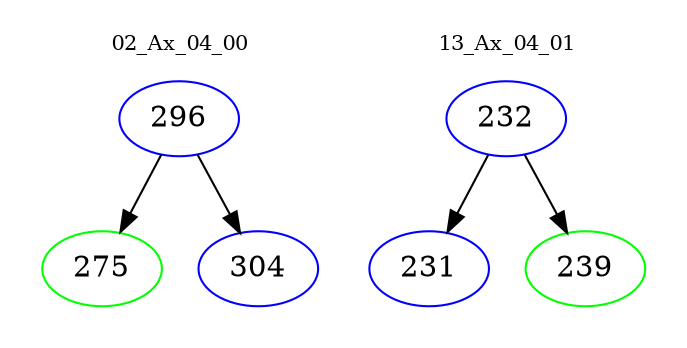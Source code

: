 digraph{
subgraph cluster_0 {
color = white
label = "02_Ax_04_00";
fontsize=10;
T0_296 [label="296", color="blue"]
T0_296 -> T0_275 [color="black"]
T0_275 [label="275", color="green"]
T0_296 -> T0_304 [color="black"]
T0_304 [label="304", color="blue"]
}
subgraph cluster_1 {
color = white
label = "13_Ax_04_01";
fontsize=10;
T1_232 [label="232", color="blue"]
T1_232 -> T1_231 [color="black"]
T1_231 [label="231", color="blue"]
T1_232 -> T1_239 [color="black"]
T1_239 [label="239", color="green"]
}
}
